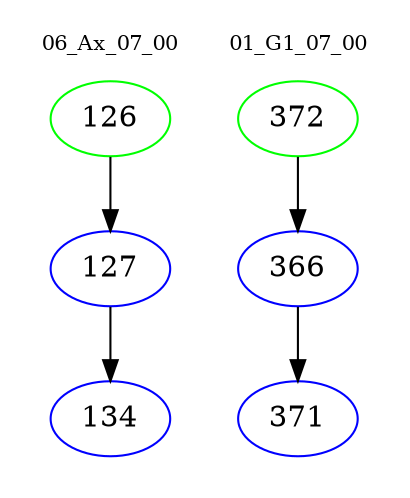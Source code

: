 digraph{
subgraph cluster_0 {
color = white
label = "06_Ax_07_00";
fontsize=10;
T0_126 [label="126", color="green"]
T0_126 -> T0_127 [color="black"]
T0_127 [label="127", color="blue"]
T0_127 -> T0_134 [color="black"]
T0_134 [label="134", color="blue"]
}
subgraph cluster_1 {
color = white
label = "01_G1_07_00";
fontsize=10;
T1_372 [label="372", color="green"]
T1_372 -> T1_366 [color="black"]
T1_366 [label="366", color="blue"]
T1_366 -> T1_371 [color="black"]
T1_371 [label="371", color="blue"]
}
}
